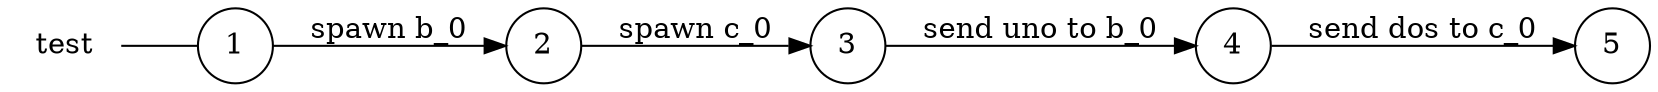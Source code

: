digraph test {
	rankdir="LR";
	n_0 [label="test", shape="plaintext"];
	n_1 [id="3", shape=circle, label="3"];
	n_2 [id="4", shape=circle, label="5"];
	n_3 [id="5", shape=circle, label="4"];
	n_4 [id="2", shape=circle, label="2"];
	n_5 [id="1", shape=circle, label="1"];
	n_0 -> n_5 [arrowhead=none];

	n_1 -> n_3 [id="[$e|1]", label="send uno to b_0"];
	n_3 -> n_2 [id="[$e|3]", label="send dos to c_0"];
	n_5 -> n_4 [id="[$e|0]", label="spawn b_0"];
	n_4 -> n_1 [id="[$e|2]", label="spawn c_0"];
}

